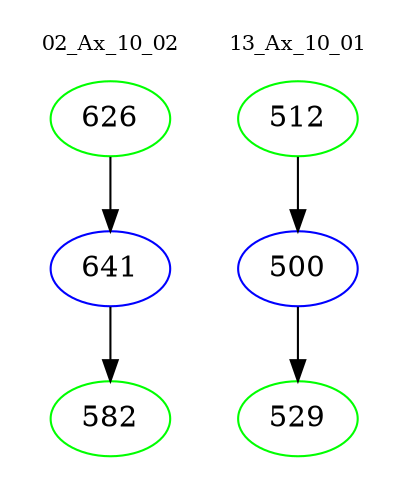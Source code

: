 digraph{
subgraph cluster_0 {
color = white
label = "02_Ax_10_02";
fontsize=10;
T0_626 [label="626", color="green"]
T0_626 -> T0_641 [color="black"]
T0_641 [label="641", color="blue"]
T0_641 -> T0_582 [color="black"]
T0_582 [label="582", color="green"]
}
subgraph cluster_1 {
color = white
label = "13_Ax_10_01";
fontsize=10;
T1_512 [label="512", color="green"]
T1_512 -> T1_500 [color="black"]
T1_500 [label="500", color="blue"]
T1_500 -> T1_529 [color="black"]
T1_529 [label="529", color="green"]
}
}
